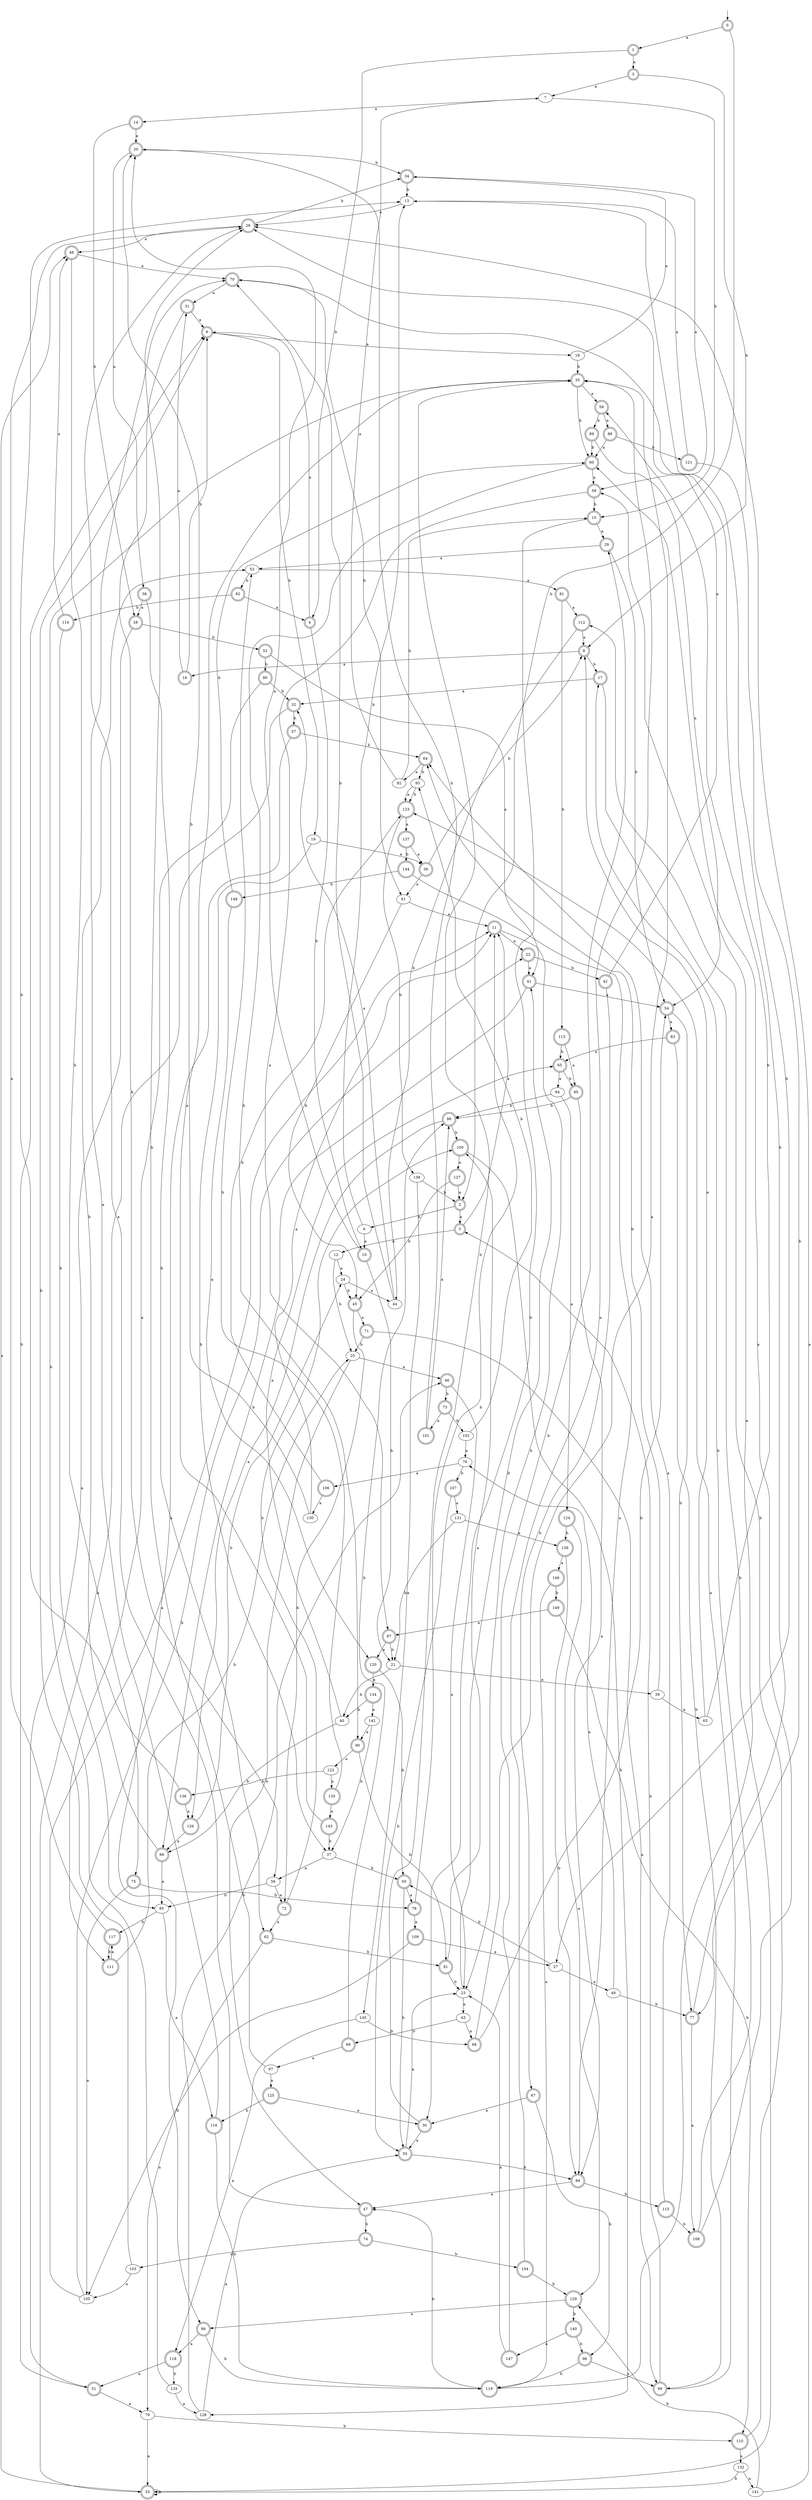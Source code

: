 digraph RandomDFA {
  __start0 [label="", shape=none];
  __start0 -> 0 [label=""];
  0 [shape=circle] [shape=doublecircle]
  0 -> 1 [label="a"]
  0 -> 2 [label="b"]
  1 [shape=doublecircle]
  1 -> 3 [label="a"]
  1 -> 4 [label="b"]
  2 [shape=doublecircle]
  2 -> 5 [label="a"]
  2 -> 6 [label="b"]
  3 [shape=doublecircle]
  3 -> 7 [label="a"]
  3 -> 8 [label="b"]
  4 [shape=doublecircle]
  4 -> 9 [label="a"]
  4 -> 10 [label="b"]
  5 [shape=doublecircle]
  5 -> 11 [label="a"]
  5 -> 12 [label="b"]
  6
  6 -> 10 [label="a"]
  6 -> 13 [label="b"]
  7
  7 -> 14 [label="a"]
  7 -> 15 [label="b"]
  8 [shape=doublecircle]
  8 -> 16 [label="a"]
  8 -> 17 [label="b"]
  9 [shape=doublecircle]
  9 -> 18 [label="a"]
  9 -> 19 [label="b"]
  10 [shape=doublecircle]
  10 -> 20 [label="a"]
  10 -> 21 [label="b"]
  11 [shape=doublecircle]
  11 -> 22 [label="a"]
  11 -> 23 [label="b"]
  12
  12 -> 24 [label="a"]
  12 -> 25 [label="b"]
  13
  13 -> 26 [label="a"]
  13 -> 27 [label="b"]
  14 [shape=doublecircle]
  14 -> 20 [label="a"]
  14 -> 28 [label="b"]
  15 [shape=doublecircle]
  15 -> 29 [label="a"]
  15 -> 30 [label="b"]
  16 [shape=doublecircle]
  16 -> 31 [label="a"]
  16 -> 9 [label="b"]
  17 [shape=doublecircle]
  17 -> 32 [label="a"]
  17 -> 33 [label="b"]
  18
  18 -> 34 [label="a"]
  18 -> 35 [label="b"]
  19
  19 -> 36 [label="a"]
  19 -> 37 [label="b"]
  20 [shape=doublecircle]
  20 -> 38 [label="a"]
  20 -> 34 [label="b"]
  21
  21 -> 39 [label="a"]
  21 -> 40 [label="b"]
  22 [shape=doublecircle]
  22 -> 41 [label="a"]
  22 -> 42 [label="b"]
  23
  23 -> 43 [label="a"]
  23 -> 41 [label="b"]
  24
  24 -> 44 [label="a"]
  24 -> 45 [label="b"]
  25
  25 -> 46 [label="a"]
  25 -> 47 [label="b"]
  26 [shape=doublecircle]
  26 -> 48 [label="a"]
  26 -> 34 [label="b"]
  27
  27 -> 49 [label="a"]
  27 -> 50 [label="b"]
  28 [shape=doublecircle]
  28 -> 51 [label="a"]
  28 -> 52 [label="b"]
  29 [shape=doublecircle]
  29 -> 53 [label="a"]
  29 -> 54 [label="b"]
  30 [shape=doublecircle]
  30 -> 55 [label="a"]
  30 -> 35 [label="b"]
  31 [shape=doublecircle]
  31 -> 9 [label="a"]
  31 -> 56 [label="b"]
  32 [shape=doublecircle]
  32 -> 33 [label="a"]
  32 -> 57 [label="b"]
  33 [shape=doublecircle]
  33 -> 48 [label="a"]
  33 -> 33 [label="b"]
  34 [shape=doublecircle]
  34 -> 58 [label="a"]
  34 -> 13 [label="b"]
  35 [shape=doublecircle]
  35 -> 59 [label="a"]
  35 -> 60 [label="b"]
  36 [shape=doublecircle]
  36 -> 61 [label="a"]
  36 -> 8 [label="b"]
  37
  37 -> 56 [label="a"]
  37 -> 50 [label="b"]
  38 [shape=doublecircle]
  38 -> 28 [label="a"]
  38 -> 62 [label="b"]
  39
  39 -> 63 [label="a"]
  39 -> 64 [label="b"]
  40
  40 -> 65 [label="a"]
  40 -> 66 [label="b"]
  41 [shape=doublecircle]
  41 -> 54 [label="a"]
  41 -> 66 [label="b"]
  42 [shape=doublecircle]
  42 -> 26 [label="a"]
  42 -> 67 [label="b"]
  43
  43 -> 68 [label="a"]
  43 -> 69 [label="b"]
  44
  44 -> 32 [label="a"]
  44 -> 70 [label="b"]
  45 [shape=doublecircle]
  45 -> 71 [label="a"]
  45 -> 72 [label="b"]
  46 [shape=doublecircle]
  46 -> 23 [label="a"]
  46 -> 73 [label="b"]
  47 [shape=doublecircle]
  47 -> 26 [label="a"]
  47 -> 74 [label="b"]
  48 [shape=doublecircle]
  48 -> 70 [label="a"]
  48 -> 75 [label="b"]
  49
  49 -> 76 [label="a"]
  49 -> 77 [label="b"]
  50 [shape=doublecircle]
  50 -> 78 [label="a"]
  50 -> 55 [label="b"]
  51 [shape=doublecircle]
  51 -> 79 [label="a"]
  51 -> 9 [label="b"]
  52 [shape=doublecircle]
  52 -> 41 [label="a"]
  52 -> 80 [label="b"]
  53
  53 -> 81 [label="a"]
  53 -> 82 [label="b"]
  54 [shape=doublecircle]
  54 -> 83 [label="a"]
  54 -> 77 [label="b"]
  55 [shape=doublecircle]
  55 -> 23 [label="a"]
  55 -> 84 [label="b"]
  56
  56 -> 72 [label="a"]
  56 -> 85 [label="b"]
  57 [shape=doublecircle]
  57 -> 86 [label="a"]
  57 -> 64 [label="b"]
  58 [shape=doublecircle]
  58 -> 87 [label="a"]
  58 -> 15 [label="b"]
  59 [shape=doublecircle]
  59 -> 88 [label="a"]
  59 -> 89 [label="b"]
  60 [shape=doublecircle]
  60 -> 58 [label="a"]
  60 -> 90 [label="b"]
  61
  61 -> 11 [label="a"]
  61 -> 45 [label="b"]
  62 [shape=doublecircle]
  62 -> 79 [label="a"]
  62 -> 91 [label="b"]
  63
  63 -> 8 [label="a"]
  63 -> 59 [label="b"]
  64 [shape=doublecircle]
  64 -> 92 [label="a"]
  64 -> 93 [label="b"]
  65 [shape=doublecircle]
  65 -> 94 [label="a"]
  65 -> 95 [label="b"]
  66 [shape=doublecircle]
  66 -> 85 [label="a"]
  66 -> 53 [label="b"]
  67 [shape=doublecircle]
  67 -> 30 [label="a"]
  67 -> 96 [label="b"]
  68 [shape=doublecircle]
  68 -> 35 [label="a"]
  68 -> 54 [label="b"]
  69 [shape=doublecircle]
  69 -> 97 [label="a"]
  69 -> 98 [label="b"]
  70 [shape=doublecircle]
  70 -> 31 [label="a"]
  70 -> 61 [label="b"]
  71 [shape=doublecircle]
  71 -> 99 [label="a"]
  71 -> 25 [label="b"]
  72 [shape=doublecircle]
  72 -> 62 [label="a"]
  72 -> 100 [label="b"]
  73 [shape=doublecircle]
  73 -> 101 [label="a"]
  73 -> 102 [label="b"]
  74 [shape=doublecircle]
  74 -> 103 [label="a"]
  74 -> 104 [label="b"]
  75 [shape=doublecircle]
  75 -> 105 [label="a"]
  75 -> 78 [label="b"]
  76
  76 -> 106 [label="a"]
  76 -> 107 [label="b"]
  77 [shape=doublecircle]
  77 -> 108 [label="a"]
  77 -> 70 [label="b"]
  78 [shape=doublecircle]
  78 -> 109 [label="a"]
  78 -> 11 [label="b"]
  79
  79 -> 33 [label="a"]
  79 -> 110 [label="b"]
  80 [shape=doublecircle]
  80 -> 111 [label="a"]
  80 -> 32 [label="b"]
  81 [shape=doublecircle]
  81 -> 112 [label="a"]
  81 -> 113 [label="b"]
  82 [shape=doublecircle]
  82 -> 4 [label="a"]
  82 -> 114 [label="b"]
  83 [shape=doublecircle]
  83 -> 65 [label="a"]
  83 -> 99 [label="b"]
  84 [shape=doublecircle]
  84 -> 47 [label="a"]
  84 -> 115 [label="b"]
  85
  85 -> 116 [label="a"]
  85 -> 117 [label="b"]
  86 [shape=doublecircle]
  86 -> 118 [label="a"]
  86 -> 119 [label="b"]
  87 [shape=doublecircle]
  87 -> 120 [label="a"]
  87 -> 21 [label="b"]
  88 [shape=doublecircle]
  88 -> 60 [label="a"]
  88 -> 121 [label="b"]
  89 [shape=doublecircle]
  89 -> 54 [label="a"]
  89 -> 60 [label="b"]
  90 [shape=doublecircle]
  90 -> 122 [label="a"]
  90 -> 91 [label="b"]
  91 [shape=doublecircle]
  91 -> 100 [label="a"]
  91 -> 23 [label="b"]
  92
  92 -> 7 [label="a"]
  92 -> 15 [label="b"]
  93
  93 -> 123 [label="a"]
  93 -> 123 [label="b"]
  94
  94 -> 124 [label="a"]
  94 -> 98 [label="b"]
  95 [shape=doublecircle]
  95 -> 84 [label="a"]
  95 -> 98 [label="b"]
  96 [shape=doublecircle]
  96 -> 99 [label="a"]
  96 -> 119 [label="b"]
  97
  97 -> 125 [label="a"]
  97 -> 26 [label="b"]
  98 [shape=doublecircle]
  98 -> 126 [label="a"]
  98 -> 100 [label="b"]
  99 [shape=doublecircle]
  99 -> 123 [label="a"]
  99 -> 5 [label="b"]
  100 [shape=doublecircle]
  100 -> 127 [label="a"]
  100 -> 128 [label="b"]
  101 [shape=doublecircle]
  101 -> 98 [label="a"]
  101 -> 20 [label="b"]
  102
  102 -> 76 [label="a"]
  102 -> 93 [label="b"]
  103
  103 -> 105 [label="a"]
  103 -> 9 [label="b"]
  104 [shape=doublecircle]
  104 -> 35 [label="a"]
  104 -> 129 [label="b"]
  105
  105 -> 11 [label="a"]
  105 -> 22 [label="b"]
  106 [shape=doublecircle]
  106 -> 130 [label="a"]
  106 -> 123 [label="b"]
  107 [shape=doublecircle]
  107 -> 131 [label="a"]
  107 -> 55 [label="b"]
  108 [shape=doublecircle]
  108 -> 60 [label="a"]
  108 -> 17 [label="b"]
  109 [shape=doublecircle]
  109 -> 27 [label="a"]
  109 -> 105 [label="b"]
  110 [shape=doublecircle]
  110 -> 132 [label="a"]
  110 -> 112 [label="b"]
  111 [shape=doublecircle]
  111 -> 117 [label="a"]
  111 -> 25 [label="b"]
  112 [shape=doublecircle]
  112 -> 8 [label="a"]
  112 -> 44 [label="b"]
  113 [shape=doublecircle]
  113 -> 95 [label="a"]
  113 -> 65 [label="b"]
  114 [shape=doublecircle]
  114 -> 48 [label="a"]
  114 -> 85 [label="b"]
  115 [shape=doublecircle]
  115 -> 64 [label="a"]
  115 -> 108 [label="b"]
  116 [shape=doublecircle]
  116 -> 70 [label="a"]
  116 -> 119 [label="b"]
  117 [shape=doublecircle]
  117 -> 26 [label="a"]
  117 -> 111 [label="b"]
  118 [shape=doublecircle]
  118 -> 51 [label="a"]
  118 -> 133 [label="b"]
  119 [shape=doublecircle]
  119 -> 58 [label="a"]
  119 -> 47 [label="b"]
  120 [shape=doublecircle]
  120 -> 134 [label="a"]
  120 -> 50 [label="b"]
  121 [shape=doublecircle]
  121 -> 13 [label="a"]
  121 -> 77 [label="b"]
  122
  122 -> 135 [label="a"]
  122 -> 136 [label="b"]
  123 [shape=doublecircle]
  123 -> 137 [label="a"]
  123 -> 138 [label="b"]
  124 [shape=doublecircle]
  124 -> 129 [label="a"]
  124 -> 139 [label="b"]
  125 [shape=doublecircle]
  125 -> 30 [label="a"]
  125 -> 116 [label="b"]
  126 [shape=doublecircle]
  126 -> 66 [label="a"]
  126 -> 24 [label="b"]
  127 [shape=doublecircle]
  127 -> 2 [label="a"]
  127 -> 45 [label="b"]
  128
  128 -> 55 [label="a"]
  128 -> 46 [label="b"]
  129 [shape=doublecircle]
  129 -> 86 [label="a"]
  129 -> 140 [label="b"]
  130
  130 -> 11 [label="a"]
  130 -> 20 [label="b"]
  131
  131 -> 139 [label="a"]
  131 -> 21 [label="b"]
  132
  132 -> 141 [label="a"]
  132 -> 33 [label="b"]
  133
  133 -> 128 [label="a"]
  133 -> 35 [label="b"]
  134 [shape=doublecircle]
  134 -> 142 [label="a"]
  134 -> 40 [label="b"]
  135 [shape=doublecircle]
  135 -> 143 [label="a"]
  135 -> 53 [label="b"]
  136 [shape=doublecircle]
  136 -> 126 [label="a"]
  136 -> 13 [label="b"]
  137 [shape=doublecircle]
  137 -> 36 [label="a"]
  137 -> 144 [label="b"]
  138
  138 -> 145 [label="a"]
  138 -> 2 [label="b"]
  139 [shape=doublecircle]
  139 -> 146 [label="a"]
  139 -> 84 [label="b"]
  140 [shape=doublecircle]
  140 -> 147 [label="a"]
  140 -> 96 [label="b"]
  141
  141 -> 26 [label="a"]
  141 -> 129 [label="b"]
  142
  142 -> 90 [label="a"]
  142 -> 37 [label="b"]
  143 [shape=doublecircle]
  143 -> 35 [label="a"]
  143 -> 37 [label="b"]
  144 [shape=doublecircle]
  144 -> 84 [label="a"]
  144 -> 148 [label="b"]
  145
  145 -> 118 [label="a"]
  145 -> 68 [label="b"]
  146 [shape=doublecircle]
  146 -> 119 [label="a"]
  146 -> 149 [label="b"]
  147 [shape=doublecircle]
  147 -> 23 [label="a"]
  147 -> 29 [label="b"]
  148 [shape=doublecircle]
  148 -> 120 [label="a"]
  148 -> 60 [label="b"]
  149 [shape=doublecircle]
  149 -> 87 [label="a"]
  149 -> 110 [label="b"]
}
